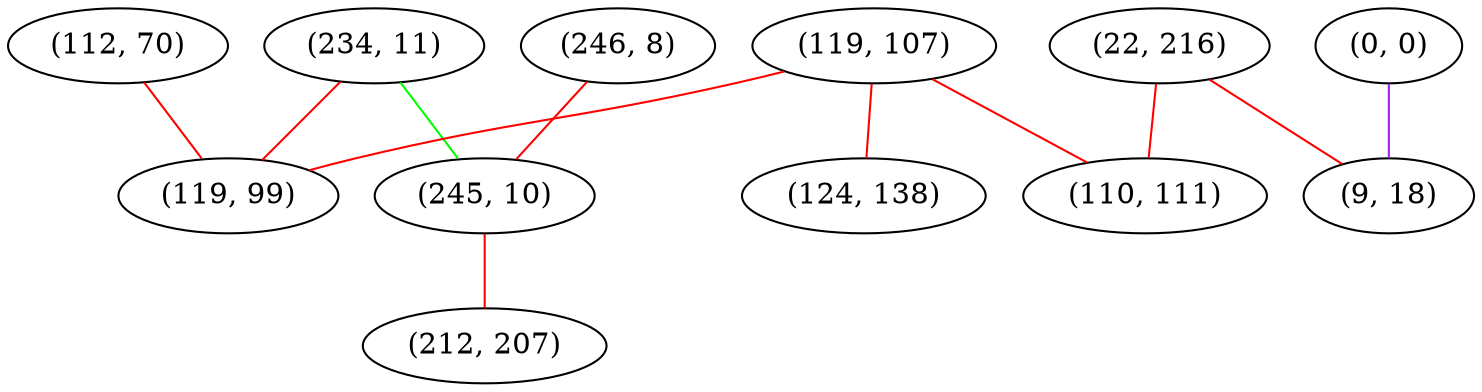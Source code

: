 graph "" {
"(112, 70)";
"(0, 0)";
"(234, 11)";
"(22, 216)";
"(119, 107)";
"(119, 99)";
"(110, 111)";
"(246, 8)";
"(124, 138)";
"(9, 18)";
"(245, 10)";
"(212, 207)";
"(112, 70)" -- "(119, 99)"  [color=red, key=0, weight=1];
"(0, 0)" -- "(9, 18)"  [color=purple, key=0, weight=4];
"(234, 11)" -- "(119, 99)"  [color=red, key=0, weight=1];
"(234, 11)" -- "(245, 10)"  [color=green, key=0, weight=2];
"(22, 216)" -- "(9, 18)"  [color=red, key=0, weight=1];
"(22, 216)" -- "(110, 111)"  [color=red, key=0, weight=1];
"(119, 107)" -- "(124, 138)"  [color=red, key=0, weight=1];
"(119, 107)" -- "(110, 111)"  [color=red, key=0, weight=1];
"(119, 107)" -- "(119, 99)"  [color=red, key=0, weight=1];
"(246, 8)" -- "(245, 10)"  [color=red, key=0, weight=1];
"(245, 10)" -- "(212, 207)"  [color=red, key=0, weight=1];
}
